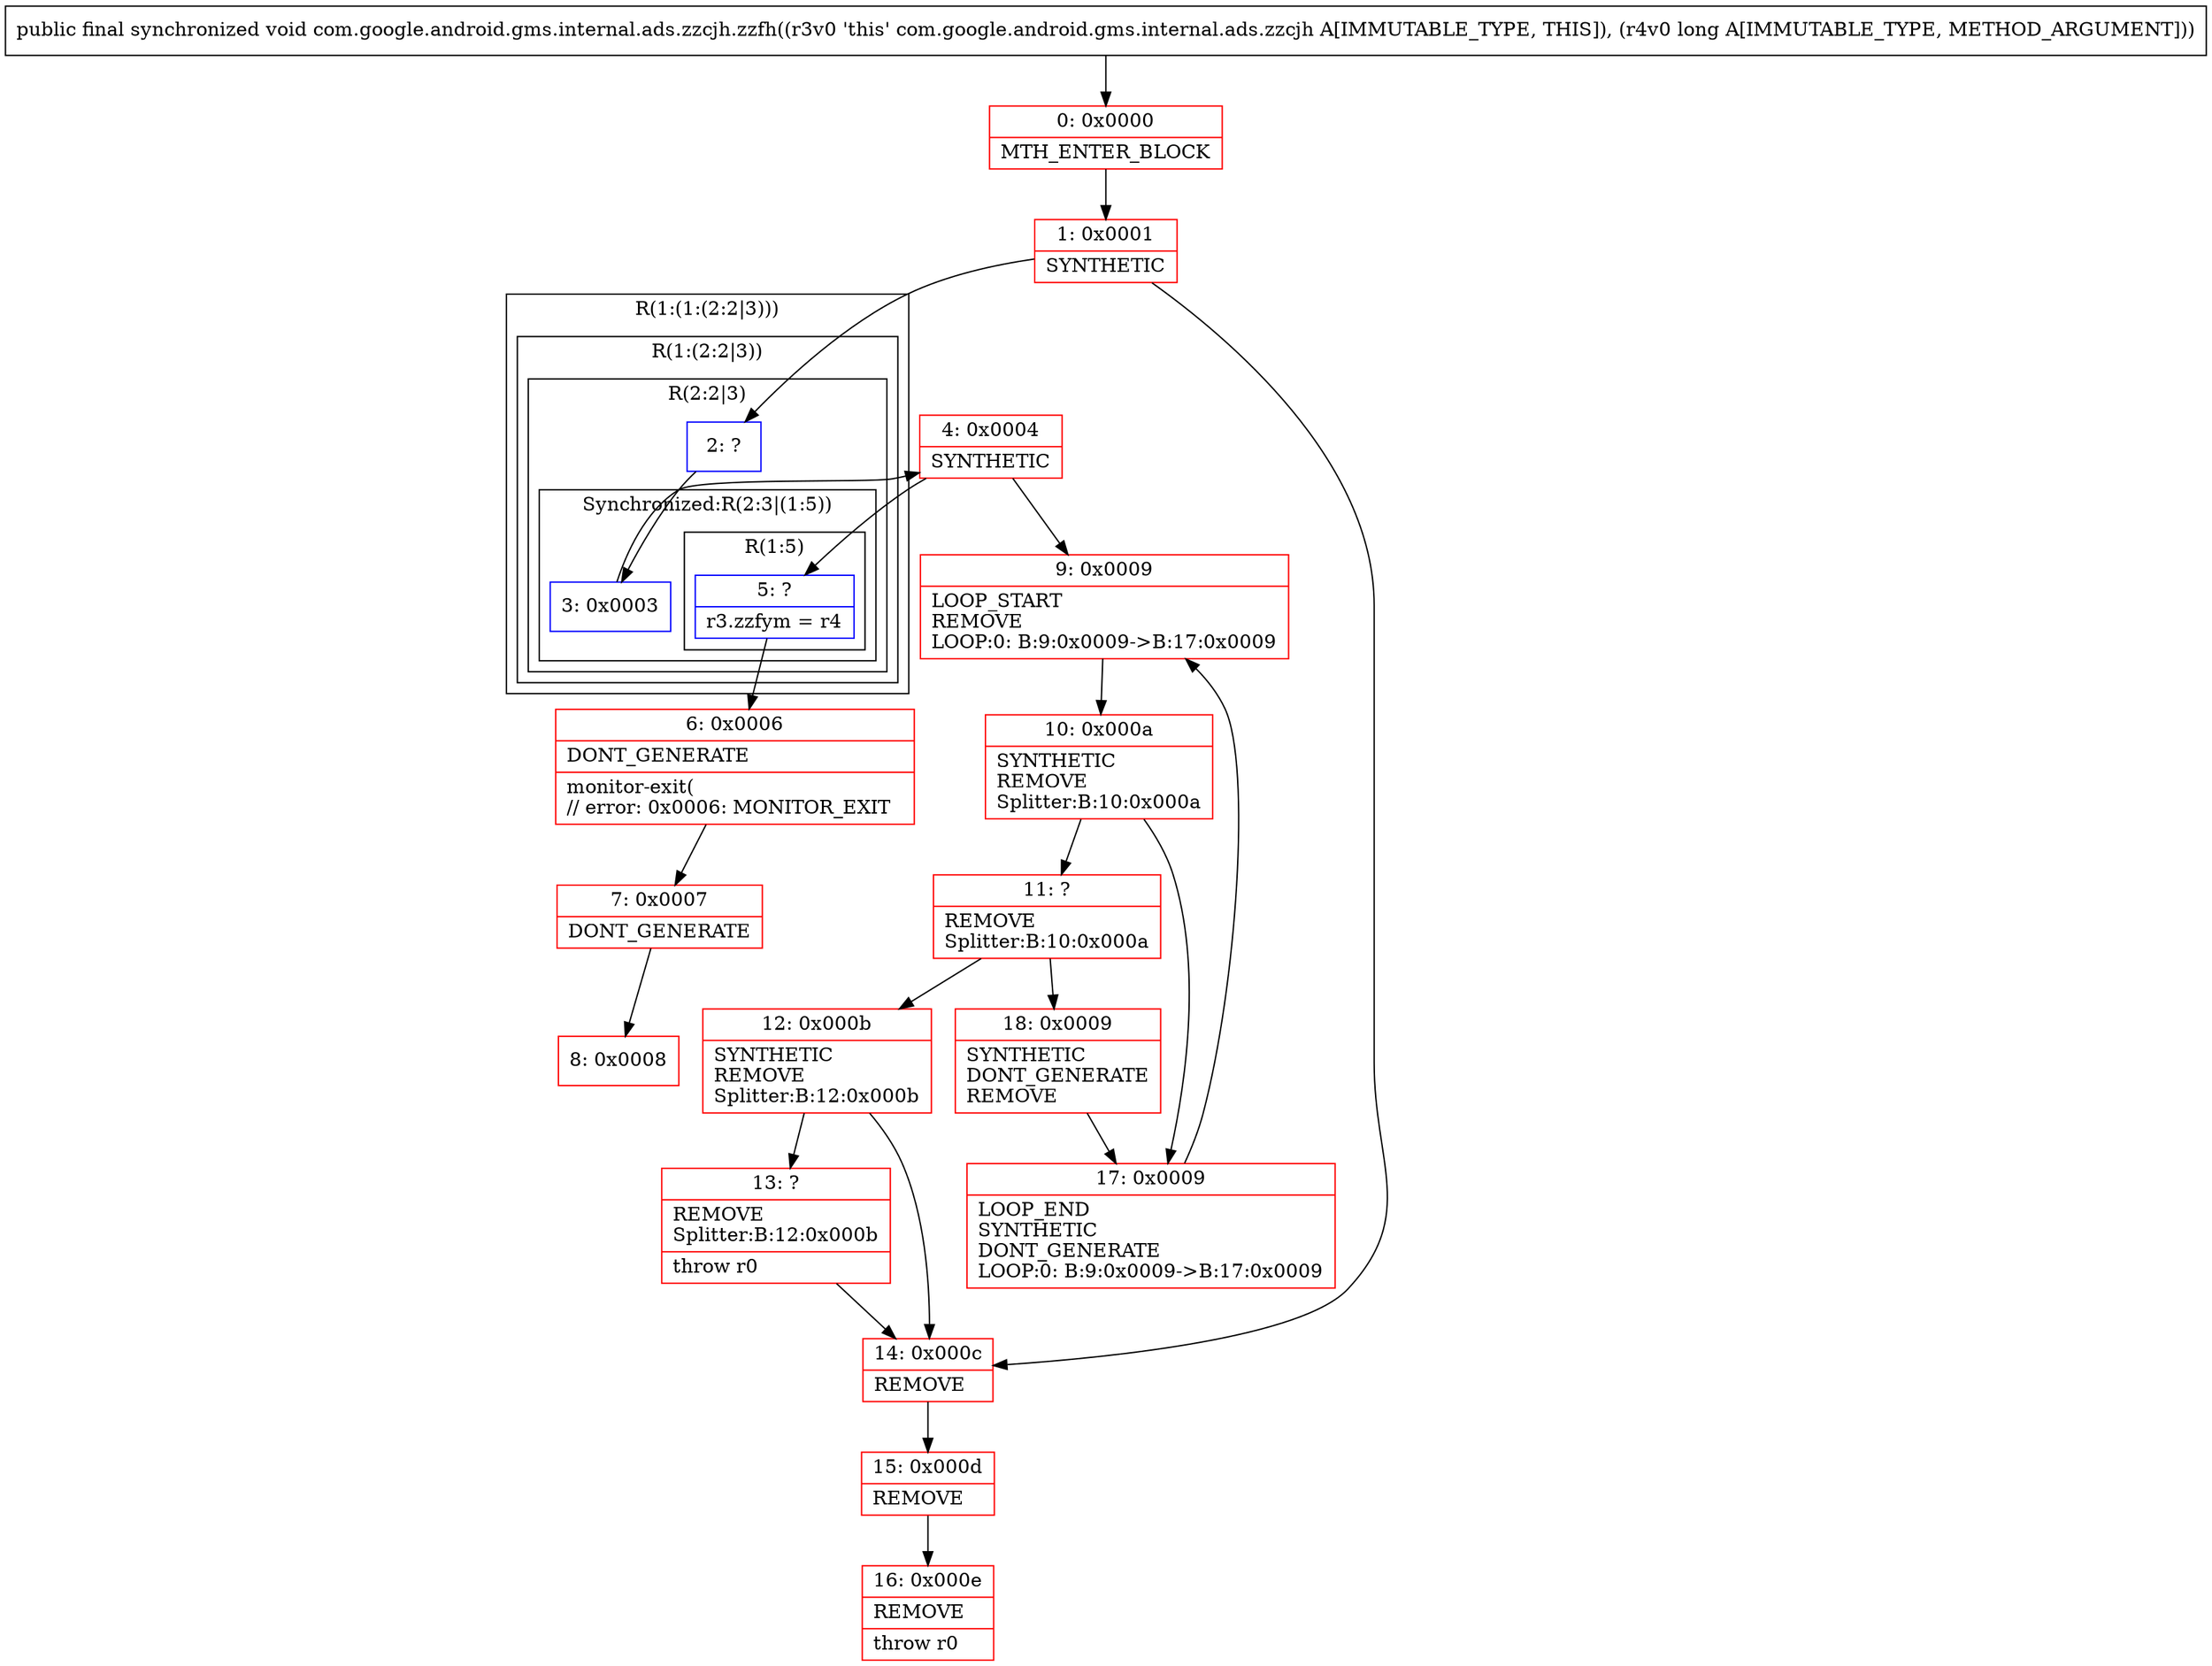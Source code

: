 digraph "CFG forcom.google.android.gms.internal.ads.zzcjh.zzfh(J)V" {
subgraph cluster_Region_1759729698 {
label = "R(1:(1:(2:2|3)))";
node [shape=record,color=blue];
subgraph cluster_Region_1923138256 {
label = "R(1:(2:2|3))";
node [shape=record,color=blue];
subgraph cluster_Region_1724425565 {
label = "R(2:2|3)";
node [shape=record,color=blue];
Node_2 [shape=record,label="{2\:\ ?}"];
subgraph cluster_SynchronizedRegion_1236964707 {
label = "Synchronized:R(2:3|(1:5))";
node [shape=record,color=blue];
Node_3 [shape=record,label="{3\:\ 0x0003}"];
subgraph cluster_Region_996861502 {
label = "R(1:5)";
node [shape=record,color=blue];
Node_5 [shape=record,label="{5\:\ ?|r3.zzfym = r4\l}"];
}
}
}
}
}
Node_0 [shape=record,color=red,label="{0\:\ 0x0000|MTH_ENTER_BLOCK\l}"];
Node_1 [shape=record,color=red,label="{1\:\ 0x0001|SYNTHETIC\l}"];
Node_4 [shape=record,color=red,label="{4\:\ 0x0004|SYNTHETIC\l}"];
Node_6 [shape=record,color=red,label="{6\:\ 0x0006|DONT_GENERATE\l|monitor\-exit(\l\/\/ error: 0x0006: MONITOR_EXIT  \l}"];
Node_7 [shape=record,color=red,label="{7\:\ 0x0007|DONT_GENERATE\l}"];
Node_8 [shape=record,color=red,label="{8\:\ 0x0008}"];
Node_9 [shape=record,color=red,label="{9\:\ 0x0009|LOOP_START\lREMOVE\lLOOP:0: B:9:0x0009\-\>B:17:0x0009\l}"];
Node_10 [shape=record,color=red,label="{10\:\ 0x000a|SYNTHETIC\lREMOVE\lSplitter:B:10:0x000a\l}"];
Node_11 [shape=record,color=red,label="{11\:\ ?|REMOVE\lSplitter:B:10:0x000a\l}"];
Node_12 [shape=record,color=red,label="{12\:\ 0x000b|SYNTHETIC\lREMOVE\lSplitter:B:12:0x000b\l}"];
Node_13 [shape=record,color=red,label="{13\:\ ?|REMOVE\lSplitter:B:12:0x000b\l|throw r0\l}"];
Node_14 [shape=record,color=red,label="{14\:\ 0x000c|REMOVE\l}"];
Node_15 [shape=record,color=red,label="{15\:\ 0x000d|REMOVE\l}"];
Node_16 [shape=record,color=red,label="{16\:\ 0x000e|REMOVE\l|throw r0\l}"];
Node_17 [shape=record,color=red,label="{17\:\ 0x0009|LOOP_END\lSYNTHETIC\lDONT_GENERATE\lLOOP:0: B:9:0x0009\-\>B:17:0x0009\l}"];
Node_18 [shape=record,color=red,label="{18\:\ 0x0009|SYNTHETIC\lDONT_GENERATE\lREMOVE\l}"];
MethodNode[shape=record,label="{public final synchronized void com.google.android.gms.internal.ads.zzcjh.zzfh((r3v0 'this' com.google.android.gms.internal.ads.zzcjh A[IMMUTABLE_TYPE, THIS]), (r4v0 long A[IMMUTABLE_TYPE, METHOD_ARGUMENT])) }"];
MethodNode -> Node_0;
Node_2 -> Node_3;
Node_3 -> Node_4;
Node_5 -> Node_6;
Node_0 -> Node_1;
Node_1 -> Node_2;
Node_1 -> Node_14;
Node_4 -> Node_5;
Node_4 -> Node_9;
Node_6 -> Node_7;
Node_7 -> Node_8;
Node_9 -> Node_10;
Node_10 -> Node_11;
Node_10 -> Node_17;
Node_11 -> Node_12;
Node_11 -> Node_18;
Node_12 -> Node_13;
Node_12 -> Node_14;
Node_13 -> Node_14;
Node_14 -> Node_15;
Node_15 -> Node_16;
Node_17 -> Node_9;
Node_18 -> Node_17;
}

